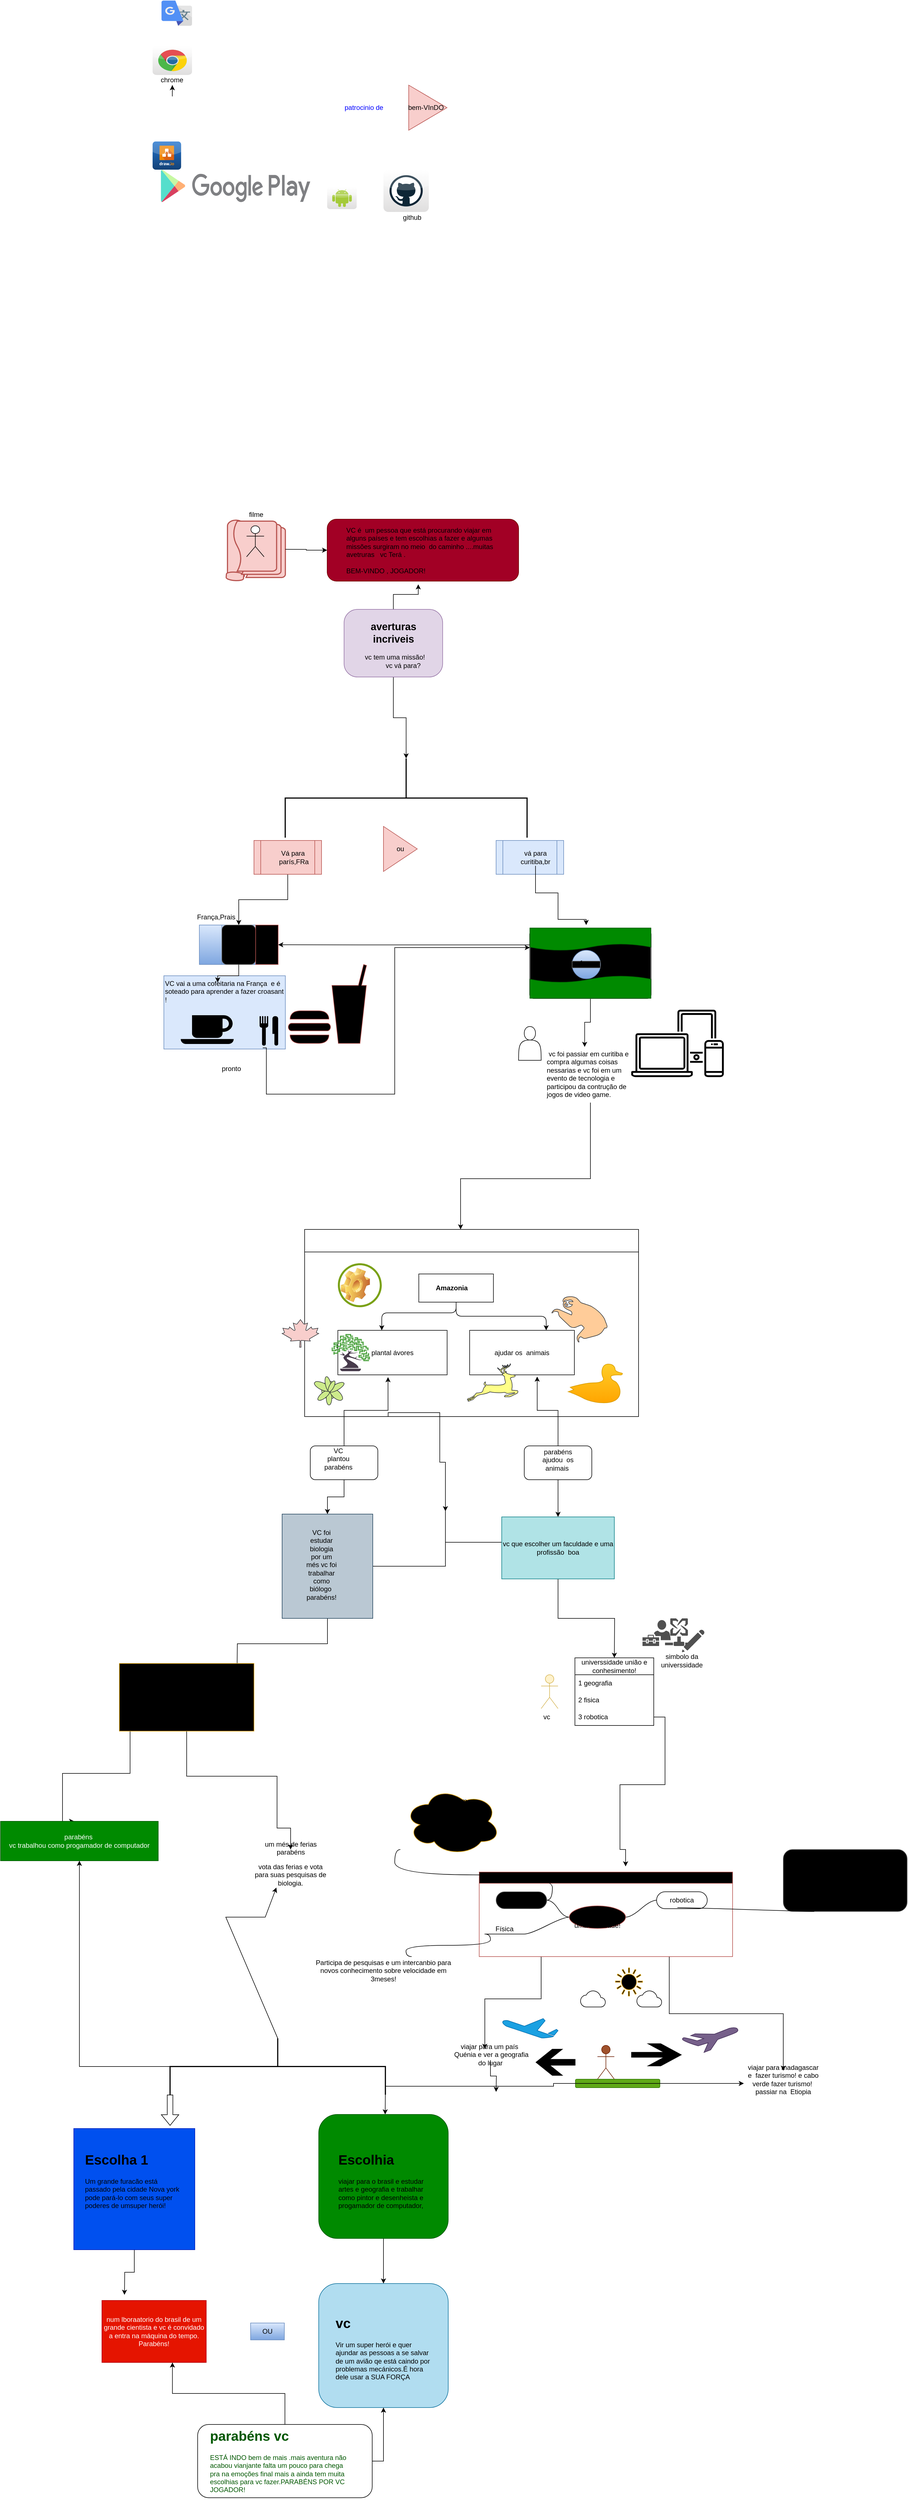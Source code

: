 <mxfile version="28.2.8">
  <diagram name="Página-1" id="3WI0cumb1VK-3T5k5ap_">
    <mxGraphModel dx="1745" dy="1631" grid="1" gridSize="10" guides="1" tooltips="1" connect="1" arrows="1" fold="1" page="1" pageScale="1" pageWidth="827" pageHeight="1169" background="light-dark(#FFFFFF,#C1C1C1)" math="0" shadow="0">
      <root>
        <mxCell id="0" />
        <mxCell id="1" parent="0" />
        <mxCell id="ULBT44qZjB_O0RkBNwlT-10" value="" style="rounded=1;whiteSpace=wrap;html=1;" vertex="1" parent="1">
          <mxGeometry x="-240" y="2390" width="250" height="70" as="geometry" />
        </mxCell>
        <mxCell id="mOwzfhWF00GAwiMT5K6X-5" value="" style="triangle;whiteSpace=wrap;html=1;fillColor=#f8cecc;strokeColor=#b85450;" parent="1" vertex="1">
          <mxGeometry x="410" y="625" width="60" height="80" as="geometry" />
        </mxCell>
        <mxCell id="aqRS8GEtOJOpNkTDANwW-10" style="edgeStyle=orthogonalEdgeStyle;rounded=0;orthogonalLoop=1;jettySize=auto;html=1;" parent="1" source="7G4JXvDecR5G6pI_BcZQ-9" target="jJXYQ208lDUIZBGeOCUP-17" edge="1">
          <mxGeometry relative="1" as="geometry" />
        </mxCell>
        <mxCell id="7G4JXvDecR5G6pI_BcZQ-9" value="" style="shape=process;whiteSpace=wrap;html=1;backgroundOutline=1;fillColor=#f8cecc;strokeColor=#b85450;" parent="1" vertex="1">
          <mxGeometry x="180" y="650" width="120" height="60" as="geometry" />
        </mxCell>
        <mxCell id="7G4JXvDecR5G6pI_BcZQ-10" value="" style="shape=process;whiteSpace=wrap;html=1;backgroundOutline=1;fillColor=#dae8fc;strokeColor=#6c8ebf;" parent="1" vertex="1">
          <mxGeometry x="610" y="650" width="120" height="60" as="geometry" />
        </mxCell>
        <mxCell id="7G4JXvDecR5G6pI_BcZQ-11" value="" style="strokeWidth=2;html=1;shape=mxgraph.flowchart.annotation_2;align=left;labelPosition=right;pointerEvents=1;rotation=90;" parent="1" vertex="1">
          <mxGeometry x="380" y="360" width="140.5" height="429.5" as="geometry" />
        </mxCell>
        <mxCell id="aqRS8GEtOJOpNkTDANwW-16" style="edgeStyle=orthogonalEdgeStyle;rounded=0;orthogonalLoop=1;jettySize=auto;html=1;" parent="1" source="mOwzfhWF00GAwiMT5K6X-3" edge="1">
          <mxGeometry relative="1" as="geometry">
            <mxPoint x="770" y="800" as="targetPoint" />
            <Array as="points">
              <mxPoint x="680" y="743" />
              <mxPoint x="720" y="743" />
              <mxPoint x="720" y="790" />
              <mxPoint x="770" y="790" />
            </Array>
          </mxGeometry>
        </mxCell>
        <mxCell id="mOwzfhWF00GAwiMT5K6X-3" value="vá para curitiba,br" style="text;html=1;align=center;verticalAlign=middle;whiteSpace=wrap;rounded=0;" parent="1" vertex="1">
          <mxGeometry x="650" y="665" width="60" height="30" as="geometry" />
        </mxCell>
        <mxCell id="mOwzfhWF00GAwiMT5K6X-4" value="ou" style="text;html=1;align=center;verticalAlign=middle;whiteSpace=wrap;rounded=0;" parent="1" vertex="1">
          <mxGeometry x="410" y="650" width="60" height="30" as="geometry" />
        </mxCell>
        <mxCell id="mOwzfhWF00GAwiMT5K6X-19" value="Vá para&amp;nbsp; parís,FRa" style="text;html=1;align=center;verticalAlign=middle;whiteSpace=wrap;rounded=0;" parent="1" vertex="1">
          <mxGeometry x="221" y="665" width="60" height="30" as="geometry" />
        </mxCell>
        <mxCell id="D92IfSwZZHhSxUAplu1H-2" value="França" style="text;html=1;align=center;verticalAlign=middle;whiteSpace=wrap;rounded=0;" parent="1" vertex="1">
          <mxGeometry x="150.0" y="830" width="60" height="30" as="geometry" />
        </mxCell>
        <mxCell id="_uPkiOccVEEA_xpRctQ4-26" value="VC vai a uma cofeitaria na França&amp;nbsp; e é soteado para aprender a fazer croasant !" style="text;html=1;whiteSpace=wrap;overflow=hidden;rounded=0;fillColor=#dae8fc;strokeColor=#6c8ebf;" parent="1" vertex="1">
          <mxGeometry x="20" y="890" width="215.77" height="130" as="geometry" />
        </mxCell>
        <mxCell id="KpLziENEFw-F1CWbmfCE-8" style="edgeStyle=orthogonalEdgeStyle;rounded=0;orthogonalLoop=1;jettySize=auto;html=1;exitX=0.5;exitY=1;exitDx=0;exitDy=0;entryX=0.467;entryY=0;entryDx=0;entryDy=0;entryPerimeter=0;" parent="1" source="_uPkiOccVEEA_xpRctQ4-28" target="KpLziENEFw-F1CWbmfCE-1" edge="1">
          <mxGeometry relative="1" as="geometry">
            <mxPoint x="440" y="1390" as="targetPoint" />
            <Array as="points">
              <mxPoint x="678" y="1250" />
              <mxPoint x="440" y="1250" />
            </Array>
          </mxGeometry>
        </mxCell>
        <mxCell id="_uPkiOccVEEA_xpRctQ4-28" value="&amp;nbsp;vc foi passiar em curitiba e compra algumas coisas nessarias e vc foi em um evento de tecnologia e participou da contrução de jogos de video game." style="text;html=1;whiteSpace=wrap;overflow=hidden;rounded=0;fontColor=light-dark(#000000,#1A1A1A);" parent="1" vertex="1">
          <mxGeometry x="697.5" y="1015" width="160" height="100" as="geometry" />
        </mxCell>
        <mxCell id="aqRS8GEtOJOpNkTDANwW-7" style="edgeStyle=orthogonalEdgeStyle;rounded=0;orthogonalLoop=1;jettySize=auto;html=1;" parent="1" source="aqRS8GEtOJOpNkTDANwW-1" target="7G4JXvDecR5G6pI_BcZQ-11" edge="1">
          <mxGeometry relative="1" as="geometry" />
        </mxCell>
        <mxCell id="95n5--i9zidPZYP5qK7F-8" style="edgeStyle=orthogonalEdgeStyle;rounded=0;orthogonalLoop=1;jettySize=auto;html=1;entryX=0.444;entryY=1.083;entryDx=0;entryDy=0;entryPerimeter=0;" parent="1" source="aqRS8GEtOJOpNkTDANwW-1" target="95n5--i9zidPZYP5qK7F-6" edge="1">
          <mxGeometry relative="1" as="geometry">
            <mxPoint x="563" y="200" as="targetPoint" />
          </mxGeometry>
        </mxCell>
        <mxCell id="aqRS8GEtOJOpNkTDANwW-1" value="&lt;h3 style=&quot;margin-top: 0px;&quot;&gt;&lt;p style=&quot;text-align: center;&quot;&gt;&lt;font style=&quot;font-size: 18px;&quot;&gt;&lt;span style=&quot;background-color: transparent;&quot;&gt;&amp;nbsp; &amp;nbsp; &amp;nbsp;averturas&lt;br&gt;&lt;/span&gt;&lt;span style=&quot;background-color: transparent;&quot;&gt;&amp;nbsp; &amp;nbsp; &amp;nbsp;incriveis&lt;/span&gt;&lt;/font&gt;&lt;/p&gt;&lt;/h3&gt;&lt;p style=&quot;text-align: justify; margin-top: 0px;&quot;&gt;&amp;nbsp; &amp;nbsp; &amp;nbsp; &amp;nbsp; &amp;nbsp;vc tem uma missão!&lt;/p&gt;&lt;h1 style=&quot;text-align: justify; margin-top: 0px;&quot;&gt;&lt;br&gt;&lt;/h1&gt;" style="text;html=1;whiteSpace=wrap;overflow=hidden;rounded=1;fillColor=#e1d5e7;strokeColor=#9673a6;arcSize=20;spacingRight=5;spacingLeft=5;container=1;" parent="1" vertex="1">
          <mxGeometry x="340" y="240" width="175.12" height="120" as="geometry" />
        </mxCell>
        <mxCell id="aqRS8GEtOJOpNkTDANwW-9" value="" style="group;fillColor=#dae8fc;strokeColor=#6c8ebf;gradientColor=#7ea6e0;" parent="1" vertex="1" connectable="0">
          <mxGeometry x="83.0" y="800" width="140" height="70" as="geometry" />
        </mxCell>
        <mxCell id="jJXYQ208lDUIZBGeOCUP-13" value="" style="shape=process;whiteSpace=wrap;html=1;backgroundOutline=1;size=0.286;fillColor=#dae8fc;strokeColor=light-dark(#6C8EBF,#000099);gradientColor=#7ea6e0;" parent="aqRS8GEtOJOpNkTDANwW-9" vertex="1">
          <mxGeometry width="140" height="70" as="geometry" />
        </mxCell>
        <mxCell id="jJXYQ208lDUIZBGeOCUP-17" value="" style="rounded=1;whiteSpace=wrap;html=1;fillColor=light-dark(#F5F5F5,#FEFEFE);gradientColor=light-dark(#B3B3B3,#E6E6E6);strokeColor=#666666;" parent="aqRS8GEtOJOpNkTDANwW-9" vertex="1">
          <mxGeometry x="40" width="60" height="70" as="geometry" />
        </mxCell>
        <mxCell id="D92IfSwZZHhSxUAplu1H-1" value="" style="rounded=0;whiteSpace=wrap;html=1;fillColor=light-dark(#F8CECC,#FF0000);strokeColor=light-dark(#B85450,#660000);gradientColor=#ea6b66;" parent="aqRS8GEtOJOpNkTDANwW-9" vertex="1">
          <mxGeometry x="100" width="40" height="70" as="geometry" />
        </mxCell>
        <mxCell id="aqRS8GEtOJOpNkTDANwW-17" style="edgeStyle=orthogonalEdgeStyle;rounded=0;orthogonalLoop=1;jettySize=auto;html=1;entryX=0.436;entryY=0.012;entryDx=0;entryDy=0;entryPerimeter=0;" parent="1" source="_uPkiOccVEEA_xpRctQ4-13" target="_uPkiOccVEEA_xpRctQ4-28" edge="1">
          <mxGeometry relative="1" as="geometry" />
        </mxCell>
        <mxCell id="r7tazw0BGjEx804p_Tos-2" value="" style="group" parent="1" vertex="1" connectable="0">
          <mxGeometry x="670" y="805.26" width="215" height="124.74" as="geometry" />
        </mxCell>
        <mxCell id="mOwzfhWF00GAwiMT5K6X-16" value="" style="rounded=1;whiteSpace=wrap;html=1;absoluteArcSize=1;arcSize=14;strokeWidth=2;fillColor=light-dark(#F5F5F5,#FBFBFB);gradientColor=light-dark(#B3B3B3,#EEEEEE);strokeColor=light-dark(#666666,#F9F9F9);" parent="r7tazw0BGjEx804p_Tos-2" vertex="1">
          <mxGeometry y="4.74" width="215" height="120" as="geometry" />
        </mxCell>
        <mxCell id="_uPkiOccVEEA_xpRctQ4-10" value="" style="shape=document;whiteSpace=wrap;html=1;boundedLbl=1;fillColor=#008a00;fontColor=#ffffff;strokeColor=#005700;" parent="r7tazw0BGjEx804p_Tos-2" vertex="1">
          <mxGeometry width="215" height="40" as="geometry" />
        </mxCell>
        <mxCell id="_uPkiOccVEEA_xpRctQ4-1" value="" style="ellipse;whiteSpace=wrap;html=1;aspect=fixed;fillColor=#dae8fc;strokeColor=#6c8ebf;gradientColor=#7ea6e0;" parent="r7tazw0BGjEx804p_Tos-2" vertex="1">
          <mxGeometry x="75" y="39.49" width="50.51" height="50.51" as="geometry" />
        </mxCell>
        <mxCell id="_uPkiOccVEEA_xpRctQ4-2" value="" style="rounded=0;whiteSpace=wrap;html=1;rotation=0;fillColor=light-dark(#F5F5F5,#EEEEEE);gradientColor=#b3b3b3;strokeColor=#666666;" parent="r7tazw0BGjEx804p_Tos-2" vertex="1">
          <mxGeometry x="75" y="58.83" width="50" height="11.83" as="geometry" />
        </mxCell>
        <mxCell id="_uPkiOccVEEA_xpRctQ4-13" value="" style="shape=document;whiteSpace=wrap;html=1;boundedLbl=1;fillColor=#008a00;fontColor=#ffffff;strokeColor=#005700;rotation=-180;" parent="r7tazw0BGjEx804p_Tos-2" vertex="1">
          <mxGeometry y="84.74" width="215" height="40" as="geometry" />
        </mxCell>
        <mxCell id="8GxUNQn4zOJa0zgD4ehd-32" value="párana" style="text;html=1;align=center;verticalAlign=middle;whiteSpace=wrap;rounded=0;fontFamily=Helvetica;fontSize=12;fontStyle=1;resizable=0;horizontal=1;fillColor=none;strokeColor=none;fontColor=light-dark(#000000,#2D2D2D);" parent="r7tazw0BGjEx804p_Tos-2" vertex="1">
          <mxGeometry x="70.25" y="47.37" width="60" height="30" as="geometry" />
        </mxCell>
        <mxCell id="ArSorwwp8VmiKisGjD68-1" value="vc vá para?" style="text;html=1;align=center;verticalAlign=middle;whiteSpace=wrap;rounded=0;" parent="1" vertex="1">
          <mxGeometry x="410" y="330" width="70" height="20" as="geometry" />
        </mxCell>
        <mxCell id="AClHymeDOud9o1gzZyEB-15" style="edgeStyle=orthogonalEdgeStyle;rounded=0;orthogonalLoop=1;jettySize=auto;html=1;exitX=0.25;exitY=1;exitDx=0;exitDy=0;" parent="1" source="KpLziENEFw-F1CWbmfCE-1" edge="1">
          <mxGeometry relative="1" as="geometry">
            <mxPoint x="520" y="1840" as="targetPoint" />
            <Array as="points">
              <mxPoint x="510" y="1665" />
              <mxPoint x="510" y="1753" />
              <mxPoint x="520" y="1753" />
              <mxPoint x="520" y="1840" />
            </Array>
          </mxGeometry>
        </mxCell>
        <mxCell id="KpLziENEFw-F1CWbmfCE-1" value="" style="swimlane;startSize=40;horizontal=1;childLayout=treeLayout;horizontalTree=0;sortEdges=1;resizable=0;containerType=tree;fontSize=12;flipV=0;" parent="1" vertex="1">
          <mxGeometry x="270" y="1340" width="593" height="332" as="geometry" />
        </mxCell>
        <mxCell id="KpLziENEFw-F1CWbmfCE-2" value="" style="whiteSpace=wrap;html=1;" parent="KpLziENEFw-F1CWbmfCE-1" vertex="1">
          <mxGeometry x="202.75" y="79" width="132.5" height="50" as="geometry" />
        </mxCell>
        <mxCell id="KpLziENEFw-F1CWbmfCE-3" value="plantal ávores" style="whiteSpace=wrap;html=1;" parent="KpLziENEFw-F1CWbmfCE-1" vertex="1">
          <mxGeometry x="59" y="179" width="194.04" height="79" as="geometry" />
        </mxCell>
        <mxCell id="KpLziENEFw-F1CWbmfCE-4" value="" style="edgeStyle=elbowEdgeStyle;elbow=vertical;html=1;rounded=1;curved=0;sourcePerimeterSpacing=0;targetPerimeterSpacing=0;startSize=6;endSize=6;" parent="KpLziENEFw-F1CWbmfCE-1" source="KpLziENEFw-F1CWbmfCE-2" target="KpLziENEFw-F1CWbmfCE-3" edge="1">
          <mxGeometry relative="1" as="geometry">
            <Array as="points">
              <mxPoint x="136.98" y="148" />
            </Array>
          </mxGeometry>
        </mxCell>
        <mxCell id="KpLziENEFw-F1CWbmfCE-5" value="ajudar os&amp;nbsp; animais" style="whiteSpace=wrap;html=1;" parent="KpLziENEFw-F1CWbmfCE-1" vertex="1">
          <mxGeometry x="293.04" y="179" width="185.96" height="79" as="geometry" />
        </mxCell>
        <mxCell id="KpLziENEFw-F1CWbmfCE-6" value="" style="edgeStyle=elbowEdgeStyle;elbow=vertical;html=1;rounded=1;curved=0;sourcePerimeterSpacing=0;targetPerimeterSpacing=0;startSize=6;endSize=6;" parent="KpLziENEFw-F1CWbmfCE-1" source="KpLziENEFw-F1CWbmfCE-2" target="KpLziENEFw-F1CWbmfCE-5" edge="1">
          <mxGeometry relative="1" as="geometry">
            <Array as="points">
              <mxPoint x="429" y="154" />
            </Array>
          </mxGeometry>
        </mxCell>
        <mxCell id="8GxUNQn4zOJa0zgD4ehd-1" value="Amazonia&amp;nbsp;" style="text;html=1;align=center;verticalAlign=middle;whiteSpace=wrap;rounded=0;fontFamily=Helvetica;fontSize=12;fontColor=default;fontStyle=1;resizable=0;horizontal=1;" parent="KpLziENEFw-F1CWbmfCE-1" vertex="1">
          <mxGeometry x="232.87" y="89" width="60" height="30" as="geometry" />
        </mxCell>
        <mxCell id="8GxUNQn4zOJa0zgD4ehd-36" value="" style="shape=image;html=1;verticalLabelPosition=bottom;verticalAlign=top;imageAspect=1;aspect=fixed;image=img/clipart/Gear_128x128.png;strokeColor=default;align=center;fontFamily=Helvetica;fontSize=12;fontColor=default;fontStyle=1;resizable=0;horizontal=1;fillColor=default;" parent="KpLziENEFw-F1CWbmfCE-1" vertex="1">
          <mxGeometry x="64" y="68" width="52" height="61" as="geometry" />
        </mxCell>
        <mxCell id="AClHymeDOud9o1gzZyEB-10" value="" style="shape=mxgraph.signs.animals.sloth;html=1;pointerEvents=1;fillColor=#ffcc99;strokeColor=#36393d;verticalLabelPosition=bottom;verticalAlign=top;align=center;sketch=0;" parent="KpLziENEFw-F1CWbmfCE-1" vertex="1">
          <mxGeometry x="439" y="119" width="99" height="81" as="geometry" />
        </mxCell>
        <mxCell id="AClHymeDOud9o1gzZyEB-11" value="" style="shape=mxgraph.signs.animals.deer_2;html=1;pointerEvents=1;fillColor=#ffff88;strokeColor=#36393d;verticalLabelPosition=bottom;verticalAlign=top;align=center;sketch=0;" parent="KpLziENEFw-F1CWbmfCE-1" vertex="1">
          <mxGeometry x="289" y="238" width="90" height="67" as="geometry" />
        </mxCell>
        <mxCell id="AClHymeDOud9o1gzZyEB-12" value="" style="image;aspect=fixed;html=1;points=[];align=center;fontSize=12;image=img/lib/azure2/ai_machine_learning/Bonsai.svg;" parent="KpLziENEFw-F1CWbmfCE-1" vertex="1">
          <mxGeometry x="48" y="185.5" width="68" height="66" as="geometry" />
        </mxCell>
        <mxCell id="AClHymeDOud9o1gzZyEB-13" value="" style="sketch=0;outlineConnect=0;fontColor=#232F3E;gradientColor=none;fillColor=#7AA116;strokeColor=none;dashed=0;verticalLabelPosition=bottom;verticalAlign=top;align=center;html=1;fontSize=12;fontStyle=0;aspect=fixed;pointerEvents=1;shape=mxgraph.aws4.object;" parent="KpLziENEFw-F1CWbmfCE-1" vertex="1">
          <mxGeometry x="59" y="60" width="78" height="78" as="geometry" />
        </mxCell>
        <mxCell id="I5XvUWn4JPm9-9BwZVB6-205" value="" style="shape=mxgraph.signs.animals.duck;html=1;pointerEvents=1;fillColor=#ffcd28;strokeColor=#d79b00;verticalLabelPosition=bottom;verticalAlign=top;align=center;sketch=0;gradientColor=#ffa500;" parent="KpLziENEFw-F1CWbmfCE-1" vertex="1">
          <mxGeometry x="468" y="238" width="105" height="73" as="geometry" />
        </mxCell>
        <mxCell id="I5XvUWn4JPm9-9BwZVB6-207" value="" style="verticalLabelPosition=bottom;html=1;verticalAlign=top;align=center;shape=mxgraph.floorplan.plant;fillColor=light-dark(#CDEB8B,#3C6C00);strokeColor=#36393d;" parent="KpLziENEFw-F1CWbmfCE-1" vertex="1">
          <mxGeometry x="20" y="258" width="44" height="53.5" as="geometry" />
        </mxCell>
        <mxCell id="KpLziENEFw-F1CWbmfCE-9" style="edgeStyle=orthogonalEdgeStyle;rounded=0;orthogonalLoop=1;jettySize=auto;html=1;exitX=0;exitY=0.75;exitDx=0;exitDy=0;" parent="1" source="_uPkiOccVEEA_xpRctQ4-10" target="D92IfSwZZHhSxUAplu1H-1" edge="1">
          <mxGeometry relative="1" as="geometry" />
        </mxCell>
        <mxCell id="KpLziENEFw-F1CWbmfCE-10" value="" style="shape=actor;whiteSpace=wrap;html=1;" parent="1" vertex="1">
          <mxGeometry x="650" y="980" width="40" height="60" as="geometry" />
        </mxCell>
        <mxCell id="aqRS8GEtOJOpNkTDANwW-13" style="edgeStyle=orthogonalEdgeStyle;rounded=0;orthogonalLoop=1;jettySize=auto;html=1;exitX=0.5;exitY=1;exitDx=0;exitDy=0;entryX=0.443;entryY=0.091;entryDx=0;entryDy=0;entryPerimeter=0;" parent="1" source="jJXYQ208lDUIZBGeOCUP-17" target="_uPkiOccVEEA_xpRctQ4-26" edge="1">
          <mxGeometry relative="1" as="geometry">
            <mxPoint x="120" y="930" as="targetPoint" />
          </mxGeometry>
        </mxCell>
        <mxCell id="8GxUNQn4zOJa0zgD4ehd-34" style="edgeStyle=orthogonalEdgeStyle;rounded=0;orthogonalLoop=1;jettySize=auto;html=1;exitX=0.5;exitY=1;exitDx=0;exitDy=0;entryX=0.5;entryY=1;entryDx=0;entryDy=0;fontFamily=Helvetica;fontSize=12;fontColor=light-dark(#000000,#1A1A1A);fontStyle=1;resizable=0;horizontal=1;" parent="1" source="_uPkiOccVEEA_xpRctQ4-28" target="_uPkiOccVEEA_xpRctQ4-28" edge="1">
          <mxGeometry relative="1" as="geometry" />
        </mxCell>
        <mxCell id="95n5--i9zidPZYP5qK7F-5" style="edgeStyle=orthogonalEdgeStyle;rounded=0;orthogonalLoop=1;jettySize=auto;html=1;exitX=0.814;exitY=0.984;exitDx=0;exitDy=0;entryX=0;entryY=0.25;entryDx=0;entryDy=0;exitPerimeter=0;" parent="1" source="_uPkiOccVEEA_xpRctQ4-26" target="mOwzfhWF00GAwiMT5K6X-16" edge="1">
          <mxGeometry relative="1" as="geometry">
            <mxPoint x="470" y="664" as="targetPoint" />
            <Array as="points">
              <mxPoint x="202" y="1100" />
              <mxPoint x="430" y="1100" />
              <mxPoint x="430" y="840" />
            </Array>
            <mxPoint x="213.57" y="1100" as="sourcePoint" />
          </mxGeometry>
        </mxCell>
        <mxCell id="95n5--i9zidPZYP5qK7F-11" value="" style="group" parent="1" vertex="1" connectable="0">
          <mxGeometry x="130.329" y="56.74" width="105.446" height="133.262" as="geometry" />
        </mxCell>
        <mxCell id="7G4JXvDecR5G6pI_BcZQ-14" value="" style="strokeWidth=2;html=1;shape=mxgraph.flowchart.stored_data;whiteSpace=wrap;rotation=90;fillColor=#f8cecc;strokeColor=#b85450;" parent="95n5--i9zidPZYP5qK7F-11" vertex="1">
          <mxGeometry x="-32.369" y="60" width="100" height="30" as="geometry" />
        </mxCell>
        <mxCell id="7G4JXvDecR5G6pI_BcZQ-24" value="" style="strokeWidth=2;html=1;shape=mxgraph.flowchart.terminator;whiteSpace=wrap;rotation=94;fillColor=#f8cecc;strokeColor=#b85450;" parent="95n5--i9zidPZYP5qK7F-11" vertex="1">
          <mxGeometry x="8.401" y="109.29" width="15" height="30.83" as="geometry" />
        </mxCell>
        <mxCell id="7G4JXvDecR5G6pI_BcZQ-15" value="" style="strokeWidth=2;html=1;shape=mxgraph.flowchart.multi-document;whiteSpace=wrap;rotation=90;fillColor=#f8cecc;strokeColor=#b85450;container=1;" parent="95n5--i9zidPZYP5qK7F-11" vertex="1">
          <mxGeometry x="8.631" y="30" width="100" height="93.63" as="geometry" />
        </mxCell>
        <mxCell id="7G4JXvDecR5G6pI_BcZQ-26" value="Actor" style="shape=umlActor;verticalLabelPosition=bottom;verticalAlign=top;outlineConnect=0;fontColor=none;noLabel=1;" parent="7G4JXvDecR5G6pI_BcZQ-15" vertex="1">
          <mxGeometry x="27.93" y="5" width="31.07" height="55" as="geometry" />
        </mxCell>
        <mxCell id="mOwzfhWF00GAwiMT5K6X-10" value="filme" style="text;html=1;align=center;verticalAlign=middle;whiteSpace=wrap;rounded=0;" parent="95n5--i9zidPZYP5qK7F-11" vertex="1">
          <mxGeometry x="23.631" width="60" height="30" as="geometry" />
        </mxCell>
        <mxCell id="5Ag05urr1MuodEXUlDos-3" value="" style="dashed=0;outlineConnect=0;html=1;align=center;labelPosition=center;verticalLabelPosition=bottom;verticalAlign=top;shape=mxgraph.webicons.google_play_light;fillColor=#66E8F3;gradientColor=#1C7CBA" parent="1" vertex="1">
          <mxGeometry x="14.75" y="-540" width="265.25" height="57.6" as="geometry" />
        </mxCell>
        <mxCell id="5Ag05urr1MuodEXUlDos-4" value="" style="dashed=0;outlineConnect=0;html=1;align=center;labelPosition=center;verticalLabelPosition=bottom;verticalAlign=top;shape=mxgraph.webicons.github;gradientColor=#DFDEDE" parent="1" vertex="1">
          <mxGeometry x="410" y="-540" width="80.5" height="75" as="geometry" />
        </mxCell>
        <mxCell id="5Ag05urr1MuodEXUlDos-6" value="patrocinio de&amp;nbsp;" style="text;html=1;whiteSpace=wrap;strokeColor=none;fillColor=none;align=center;verticalAlign=middle;rounded=0;fontColor=#0000FF;" parent="1" vertex="1">
          <mxGeometry x="132.4" y="-755" width="490" height="210" as="geometry" />
        </mxCell>
        <mxCell id="5Ag05urr1MuodEXUlDos-7" value="github" style="text;html=1;whiteSpace=wrap;strokeColor=none;fillColor=none;align=center;verticalAlign=middle;rounded=0;" parent="1" vertex="1">
          <mxGeometry x="430.5" y="-470" width="60" height="30" as="geometry" />
        </mxCell>
        <mxCell id="5Ag05urr1MuodEXUlDos-8" value="" style="dashed=0;outlineConnect=0;html=1;align=center;labelPosition=center;verticalLabelPosition=bottom;verticalAlign=top;shape=mxgraph.webicons.android;gradientColor=#DFDEDE" parent="1" vertex="1">
          <mxGeometry x="310" y="-510" width="52.4" height="40" as="geometry" />
        </mxCell>
        <mxCell id="AClHymeDOud9o1gzZyEB-1" value="" style="dashed=0;outlineConnect=0;html=1;align=center;labelPosition=center;verticalLabelPosition=bottom;verticalAlign=top;shape=mxgraph.webicons.drawio2;fillColor=#2174CE;gradientColor=#134277" parent="1" vertex="1">
          <mxGeometry y="-590" width="50.63" height="50" as="geometry" />
        </mxCell>
        <mxCell id="AClHymeDOud9o1gzZyEB-16" value="" style="edgeStyle=orthogonalEdgeStyle;sourcePerimeterSpacing=0;targetPerimeterSpacing=0;startArrow=none;endArrow=none;rounded=0;targetPortConstraint=eastwest;sourcePortConstraint=northsouth;curved=0;rounded=0;" parent="1" target="AClHymeDOud9o1gzZyEB-18" edge="1">
          <mxGeometry relative="1" as="geometry">
            <mxPoint x="520" y="1800" as="sourcePoint" />
            <Array as="points">
              <mxPoint x="520" y="1810" />
              <mxPoint x="520" y="1890" />
            </Array>
          </mxGeometry>
        </mxCell>
        <mxCell id="AClHymeDOud9o1gzZyEB-17" value="" style="edgeStyle=orthogonalEdgeStyle;sourcePerimeterSpacing=0;targetPerimeterSpacing=0;startArrow=none;endArrow=none;rounded=0;targetPortConstraint=eastwest;sourcePortConstraint=northsouth;curved=0;rounded=0;" parent="1" target="AClHymeDOud9o1gzZyEB-19" edge="1">
          <mxGeometry relative="1" as="geometry">
            <mxPoint x="520" y="1810" as="sourcePoint" />
            <Array as="points">
              <mxPoint x="520" y="1810" />
              <mxPoint x="520" y="1895" />
            </Array>
          </mxGeometry>
        </mxCell>
        <mxCell id="AClHymeDOud9o1gzZyEB-32" style="edgeStyle=orthogonalEdgeStyle;rounded=0;orthogonalLoop=1;jettySize=auto;html=1;exitX=0.5;exitY=1;exitDx=0;exitDy=0;" parent="1" source="AClHymeDOud9o1gzZyEB-18" edge="1">
          <mxGeometry relative="1" as="geometry">
            <mxPoint x="150" y="2120" as="targetPoint" />
          </mxGeometry>
        </mxCell>
        <mxCell id="AClHymeDOud9o1gzZyEB-18" value="" style="whiteSpace=wrap;html=1;align=center;verticalAlign=middle;treeFolding=1;treeMoving=1;fillColor=#bac8d3;strokeColor=#23445d;" parent="1" vertex="1">
          <mxGeometry x="230" y="1845" width="161" height="185" as="geometry" />
        </mxCell>
        <mxCell id="AClHymeDOud9o1gzZyEB-33" style="edgeStyle=orthogonalEdgeStyle;rounded=0;orthogonalLoop=1;jettySize=auto;html=1;" parent="1" source="AClHymeDOud9o1gzZyEB-19" edge="1">
          <mxGeometry relative="1" as="geometry">
            <mxPoint x="820" y="2100" as="targetPoint" />
          </mxGeometry>
        </mxCell>
        <mxCell id="AClHymeDOud9o1gzZyEB-19" value="vc que escolher um faculdade e uma profissão&amp;nbsp; boa" style="whiteSpace=wrap;html=1;align=center;verticalAlign=middle;treeFolding=1;treeMoving=1;fillColor=#b0e3e6;strokeColor=#0e8088;" parent="1" vertex="1">
          <mxGeometry x="620" y="1850" width="200" height="110" as="geometry" />
        </mxCell>
        <mxCell id="AClHymeDOud9o1gzZyEB-25" style="edgeStyle=orthogonalEdgeStyle;rounded=0;orthogonalLoop=1;jettySize=auto;html=1;exitX=0.5;exitY=1;exitDx=0;exitDy=0;entryX=0.5;entryY=0;entryDx=0;entryDy=0;" parent="1" source="AClHymeDOud9o1gzZyEB-21" target="AClHymeDOud9o1gzZyEB-18" edge="1">
          <mxGeometry relative="1" as="geometry" />
        </mxCell>
        <mxCell id="AClHymeDOud9o1gzZyEB-26" style="edgeStyle=orthogonalEdgeStyle;rounded=0;orthogonalLoop=1;jettySize=auto;html=1;exitX=0.5;exitY=1;exitDx=0;exitDy=0;entryX=0.5;entryY=0;entryDx=0;entryDy=0;" parent="1" source="AClHymeDOud9o1gzZyEB-22" target="AClHymeDOud9o1gzZyEB-19" edge="1">
          <mxGeometry relative="1" as="geometry" />
        </mxCell>
        <mxCell id="AClHymeDOud9o1gzZyEB-23" style="edgeStyle=orthogonalEdgeStyle;rounded=0;orthogonalLoop=1;jettySize=auto;html=1;entryX=0.645;entryY=1.038;entryDx=0;entryDy=0;entryPerimeter=0;" parent="1" source="AClHymeDOud9o1gzZyEB-22" target="KpLziENEFw-F1CWbmfCE-5" edge="1">
          <mxGeometry relative="1" as="geometry" />
        </mxCell>
        <mxCell id="AClHymeDOud9o1gzZyEB-24" style="edgeStyle=orthogonalEdgeStyle;rounded=0;orthogonalLoop=1;jettySize=auto;html=1;exitX=0.5;exitY=0;exitDx=0;exitDy=0;entryX=0.459;entryY=1.051;entryDx=0;entryDy=0;entryPerimeter=0;" parent="1" source="AClHymeDOud9o1gzZyEB-21" target="KpLziENEFw-F1CWbmfCE-3" edge="1">
          <mxGeometry relative="1" as="geometry" />
        </mxCell>
        <mxCell id="AClHymeDOud9o1gzZyEB-30" value="" style="group" parent="1" vertex="1" connectable="0">
          <mxGeometry x="660" y="1724" width="120" height="60" as="geometry" />
        </mxCell>
        <mxCell id="AClHymeDOud9o1gzZyEB-22" value="" style="rounded=1;whiteSpace=wrap;html=1;" parent="AClHymeDOud9o1gzZyEB-30" vertex="1">
          <mxGeometry width="120" height="60" as="geometry" />
        </mxCell>
        <mxCell id="AClHymeDOud9o1gzZyEB-28" value="parabéns&lt;div&gt;ajudou&amp;nbsp; os animais&amp;nbsp;&lt;/div&gt;" style="text;html=1;whiteSpace=wrap;strokeColor=none;fillColor=none;align=center;verticalAlign=middle;rounded=0;" parent="AClHymeDOud9o1gzZyEB-30" vertex="1">
          <mxGeometry x="30" y="10" width="60" height="30" as="geometry" />
        </mxCell>
        <mxCell id="AClHymeDOud9o1gzZyEB-31" value="VC foi estudar biologia por um més vc foi trabalhar como biólogo&amp;nbsp;&lt;div&gt;parabéns!&lt;/div&gt;" style="text;html=1;whiteSpace=wrap;strokeColor=none;fillColor=none;align=center;verticalAlign=middle;rounded=0;" parent="1" vertex="1">
          <mxGeometry x="270" y="1920" width="60" height="30" as="geometry" />
        </mxCell>
        <mxCell id="AClHymeDOud9o1gzZyEB-35" value="" style="group" parent="1" vertex="1" connectable="0">
          <mxGeometry x="280" y="1724" width="120" height="60" as="geometry" />
        </mxCell>
        <mxCell id="AClHymeDOud9o1gzZyEB-21" value="" style="rounded=1;whiteSpace=wrap;html=1;" parent="AClHymeDOud9o1gzZyEB-35" vertex="1">
          <mxGeometry width="120" height="60" as="geometry" />
        </mxCell>
        <mxCell id="AClHymeDOud9o1gzZyEB-27" value="VC plantou&lt;div&gt;parabéns&lt;/div&gt;&lt;div&gt;&lt;br&gt;&lt;/div&gt;" style="text;html=1;whiteSpace=wrap;strokeColor=none;fillColor=none;align=center;verticalAlign=middle;rounded=0;container=1;" parent="AClHymeDOud9o1gzZyEB-35" vertex="1">
          <mxGeometry x="20" y="15" width="60" height="30" as="geometry" />
        </mxCell>
        <mxCell id="Qj663cm8YKPYLCzeIp8T-3" style="edgeStyle=orthogonalEdgeStyle;rounded=0;orthogonalLoop=1;jettySize=auto;html=1;exitX=0.5;exitY=1;exitDx=0;exitDy=0;entryX=0.5;entryY=0;entryDx=0;entryDy=0;" parent="1" source="AClHymeDOud9o1gzZyEB-44" target="I5XvUWn4JPm9-9BwZVB6-164" edge="1">
          <mxGeometry relative="1" as="geometry">
            <mxPoint x="221" y="2390" as="targetPoint" />
            <Array as="points">
              <mxPoint x="61" y="2310" />
              <mxPoint x="221" y="2310" />
              <mxPoint x="221" y="2402" />
            </Array>
          </mxGeometry>
        </mxCell>
        <mxCell id="I5XvUWn4JPm9-9BwZVB6-162" style="edgeStyle=orthogonalEdgeStyle;rounded=0;orthogonalLoop=1;jettySize=auto;html=1;exitX=0.25;exitY=1;exitDx=0;exitDy=0;entryX=0.467;entryY=0;entryDx=0;entryDy=0;entryPerimeter=0;" parent="1" source="AClHymeDOud9o1gzZyEB-44" target="I5XvUWn4JPm9-9BwZVB6-163" edge="1">
          <mxGeometry relative="1" as="geometry">
            <mxPoint x="-160.0" y="2380" as="targetPoint" />
            <Array as="points">
              <mxPoint x="-40" y="2230" />
              <mxPoint x="-40" y="2305" />
              <mxPoint x="-160" y="2305" />
              <mxPoint x="-160" y="2390" />
            </Array>
          </mxGeometry>
        </mxCell>
        <mxCell id="AClHymeDOud9o1gzZyEB-44" value="Vc trabalha como programador&amp;nbsp; de computador ou passa um més de ferias?" style="rounded=0;whiteSpace=wrap;html=1;fillColor=light-dark(#FFCD28,#EC8C00);strokeColor=#d79b00;gradientColor=light-dark(#FFA500,#F67F00);" parent="1" vertex="1">
          <mxGeometry x="-59" y="2110" width="239" height="120" as="geometry" />
        </mxCell>
        <mxCell id="Qj663cm8YKPYLCzeIp8T-2" value="" style="triangle;whiteSpace=wrap;html=1;fillColor=#f8cecc;strokeColor=#b85450;" parent="1" vertex="1">
          <mxGeometry x="454.8" y="-690" width="68" height="80" as="geometry" />
        </mxCell>
        <mxCell id="Qj663cm8YKPYLCzeIp8T-1" value="&lt;blockquote style=&quot;margin: 0 0 0 40px; border: none; padding: 0px;&quot;&gt;&lt;blockquote style=&quot;margin: 0 0 0 40px; border: none; padding: 0px;&quot;&gt;&lt;div style=&quot;&quot;&gt;&lt;span style=&quot;background-color: transparent;&quot;&gt;bem-VInDO&lt;/span&gt;&lt;/div&gt;&lt;/blockquote&gt;&lt;/blockquote&gt;" style="text;html=1;whiteSpace=wrap;strokeColor=none;fillColor=none;align=center;verticalAlign=middle;rounded=0;" parent="1" vertex="1">
          <mxGeometry x="226.5" y="-690" width="437" height="80" as="geometry" />
        </mxCell>
        <mxCell id="Qj663cm8YKPYLCzeIp8T-17" style="edgeStyle=orthogonalEdgeStyle;rounded=0;orthogonalLoop=1;jettySize=auto;html=1;exitX=0.25;exitY=1;exitDx=0;exitDy=0;" parent="1" source="Qj663cm8YKPYLCzeIp8T-7" edge="1" target="I5XvUWn4JPm9-9BwZVB6-168">
          <mxGeometry relative="1" as="geometry">
            <mxPoint x="590" y="2780" as="targetPoint" />
            <mxPoint x="810" y="2630" as="sourcePoint" />
            <Array as="points">
              <mxPoint x="690" y="2630" />
              <mxPoint x="690" y="2705" />
              <mxPoint x="590" y="2705" />
            </Array>
          </mxGeometry>
        </mxCell>
        <mxCell id="Qj663cm8YKPYLCzeIp8T-18" style="edgeStyle=orthogonalEdgeStyle;rounded=0;orthogonalLoop=1;jettySize=auto;html=1;exitX=0.75;exitY=1;exitDx=0;exitDy=0;entryX=0.5;entryY=0;entryDx=0;entryDy=0;" parent="1" source="Qj663cm8YKPYLCzeIp8T-7" edge="1" target="I5XvUWn4JPm9-9BwZVB6-169">
          <mxGeometry relative="1" as="geometry">
            <mxPoint x="1040" y="2830" as="targetPoint" />
          </mxGeometry>
        </mxCell>
        <mxCell id="Qj663cm8YKPYLCzeIp8T-7" value="as fuculdade" style="swimlane;startSize=20;horizontal=1;containerType=tree;fillColor=light-dark(#F8CECC,#CC0000);strokeColor=#b85450;gradientColor=light-dark(#EA6B66,#FF0000);" parent="1" vertex="1">
          <mxGeometry x="580" y="2480" width="450" height="150" as="geometry" />
        </mxCell>
        <mxCell id="Qj663cm8YKPYLCzeIp8T-8" value="" style="edgeStyle=entityRelationEdgeStyle;startArrow=none;endArrow=none;segment=10;curved=1;sourcePerimeterSpacing=0;targetPerimeterSpacing=0;rounded=0;" parent="Qj663cm8YKPYLCzeIp8T-7" source="Qj663cm8YKPYLCzeIp8T-12" target="Qj663cm8YKPYLCzeIp8T-13" edge="1">
          <mxGeometry relative="1" as="geometry" />
        </mxCell>
        <mxCell id="Qj663cm8YKPYLCzeIp8T-10" value="" style="edgeStyle=entityRelationEdgeStyle;startArrow=none;endArrow=none;segment=10;curved=1;sourcePerimeterSpacing=0;targetPerimeterSpacing=0;rounded=0;" parent="Qj663cm8YKPYLCzeIp8T-7" source="Qj663cm8YKPYLCzeIp8T-12" target="Qj663cm8YKPYLCzeIp8T-15" edge="1">
          <mxGeometry relative="1" as="geometry" />
        </mxCell>
        <mxCell id="Qj663cm8YKPYLCzeIp8T-11" value="" style="edgeStyle=entityRelationEdgeStyle;startArrow=none;endArrow=none;segment=10;curved=1;sourcePerimeterSpacing=0;targetPerimeterSpacing=0;rounded=0;" parent="Qj663cm8YKPYLCzeIp8T-7" source="Qj663cm8YKPYLCzeIp8T-12" target="Qj663cm8YKPYLCzeIp8T-16" edge="1">
          <mxGeometry relative="1" as="geometry" />
        </mxCell>
        <mxCell id="Qj663cm8YKPYLCzeIp8T-12" value="centro ideia:escolher uma faculdade!" style="ellipse;whiteSpace=wrap;html=1;align=center;treeFolding=1;treeMoving=1;newEdgeStyle={&quot;edgeStyle&quot;:&quot;entityRelationEdgeStyle&quot;,&quot;startArrow&quot;:&quot;none&quot;,&quot;endArrow&quot;:&quot;none&quot;,&quot;segment&quot;:10,&quot;curved&quot;:1,&quot;sourcePerimeterSpacing&quot;:0,&quot;targetPerimeterSpacing&quot;:0};fillColor=light-dark(#000000,#E40C3E);gradientColor=light-dark(#EA6B66,#F90303);strokeColor=light-dark(#B85450,#DA1812);fontColor=light-dark(#000000,#000000);" parent="Qj663cm8YKPYLCzeIp8T-7" vertex="1">
          <mxGeometry x="160" y="60" width="100" height="40" as="geometry" />
        </mxCell>
        <mxCell id="Qj663cm8YKPYLCzeIp8T-13" value="robotica" style="whiteSpace=wrap;html=1;rounded=1;arcSize=50;align=center;verticalAlign=middle;strokeWidth=1;autosize=1;spacing=4;treeFolding=1;treeMoving=1;newEdgeStyle={&quot;edgeStyle&quot;:&quot;entityRelationEdgeStyle&quot;,&quot;startArrow&quot;:&quot;none&quot;,&quot;endArrow&quot;:&quot;none&quot;,&quot;segment&quot;:10,&quot;curved&quot;:1,&quot;sourcePerimeterSpacing&quot;:0,&quot;targetPerimeterSpacing&quot;:0};" parent="Qj663cm8YKPYLCzeIp8T-7" vertex="1">
          <mxGeometry x="315" y="35" width="90" height="30" as="geometry" />
        </mxCell>
        <mxCell id="Qj663cm8YKPYLCzeIp8T-25" style="edgeStyle=entityRelationEdgeStyle;rounded=0;orthogonalLoop=1;jettySize=auto;html=1;startArrow=none;endArrow=none;segment=10;curved=1;sourcePerimeterSpacing=0;targetPerimeterSpacing=0;" parent="Qj663cm8YKPYLCzeIp8T-7" source="Qj663cm8YKPYLCzeIp8T-15" edge="1">
          <mxGeometry relative="1" as="geometry">
            <mxPoint x="-140" y="-40" as="targetPoint" />
          </mxGeometry>
        </mxCell>
        <mxCell id="Qj663cm8YKPYLCzeIp8T-15" value="gegrafia" style="whiteSpace=wrap;html=1;rounded=1;arcSize=50;align=center;verticalAlign=middle;strokeWidth=1;autosize=1;spacing=4;treeFolding=1;treeMoving=1;newEdgeStyle={&quot;edgeStyle&quot;:&quot;entityRelationEdgeStyle&quot;,&quot;startArrow&quot;:&quot;none&quot;,&quot;endArrow&quot;:&quot;none&quot;,&quot;segment&quot;:10,&quot;curved&quot;:1,&quot;sourcePerimeterSpacing&quot;:0,&quot;targetPerimeterSpacing&quot;:0};fillColor=light-dark(#F5F5F5,#FBFBFB);gradientColor=light-dark(#B3B3B3,#F9F9F9);strokeColor=#666666;fontColor=light-dark(#000000,#1B1B1B);" parent="Qj663cm8YKPYLCzeIp8T-7" vertex="1">
          <mxGeometry x="30" y="35" width="90" height="30" as="geometry" />
        </mxCell>
        <mxCell id="I5XvUWn4JPm9-9BwZVB6-159" style="edgeStyle=entityRelationEdgeStyle;rounded=0;orthogonalLoop=1;jettySize=auto;html=1;startArrow=none;endArrow=none;segment=10;curved=1;sourcePerimeterSpacing=0;targetPerimeterSpacing=0;exitX=0;exitY=1;exitDx=0;exitDy=0;" parent="Qj663cm8YKPYLCzeIp8T-7" source="Qj663cm8YKPYLCzeIp8T-16" edge="1">
          <mxGeometry relative="1" as="geometry">
            <mxPoint x="-120" y="150" as="targetPoint" />
          </mxGeometry>
        </mxCell>
        <mxCell id="Qj663cm8YKPYLCzeIp8T-16" value="Física" style="whiteSpace=wrap;html=1;shape=partialRectangle;top=0;left=0;bottom=1;right=0;points=[[0,1],[1,1]];fillColor=none;align=center;verticalAlign=bottom;routingCenterY=0.5;snapToPoint=1;autosize=1;treeFolding=1;treeMoving=1;newEdgeStyle={&quot;edgeStyle&quot;:&quot;entityRelationEdgeStyle&quot;,&quot;startArrow&quot;:&quot;none&quot;,&quot;endArrow&quot;:&quot;none&quot;,&quot;segment&quot;:10,&quot;curved&quot;:1,&quot;sourcePerimeterSpacing&quot;:0,&quot;targetPerimeterSpacing&quot;:0};fontColor=light-dark(#000000,#282828);" parent="Qj663cm8YKPYLCzeIp8T-7" vertex="1">
          <mxGeometry x="10" y="80" width="70" height="30" as="geometry" />
        </mxCell>
        <mxCell id="Qj663cm8YKPYLCzeIp8T-23" value="vc" style="text;html=1;whiteSpace=wrap;strokeColor=none;fillColor=none;align=center;verticalAlign=middle;rounded=0;" parent="1" vertex="1">
          <mxGeometry x="670" y="2190" width="60" height="30" as="geometry" />
        </mxCell>
        <mxCell id="Qj663cm8YKPYLCzeIp8T-24" value="" style="group" parent="1" vertex="1" connectable="0">
          <mxGeometry x="690" y="2100" width="200" height="120" as="geometry" />
        </mxCell>
        <mxCell id="AClHymeDOud9o1gzZyEB-40" value="universsidade união e conhesimento!" style="swimlane;fontStyle=0;childLayout=stackLayout;horizontal=1;startSize=30;horizontalStack=0;resizeParent=1;resizeParentMax=0;resizeLast=0;collapsible=1;marginBottom=0;whiteSpace=wrap;html=1;" parent="Qj663cm8YKPYLCzeIp8T-24" vertex="1">
          <mxGeometry x="60" width="140" height="120" as="geometry" />
        </mxCell>
        <mxCell id="AClHymeDOud9o1gzZyEB-41" value="1 geografia" style="text;strokeColor=none;fillColor=none;align=left;verticalAlign=middle;spacingLeft=4;spacingRight=4;overflow=hidden;points=[[0,0.5],[1,0.5]];portConstraint=eastwest;rotatable=0;whiteSpace=wrap;html=1;fontColor=light-dark(#000000,#1B1B1B);" parent="AClHymeDOud9o1gzZyEB-40" vertex="1">
          <mxGeometry y="30" width="140" height="30" as="geometry" />
        </mxCell>
        <mxCell id="AClHymeDOud9o1gzZyEB-43" value="2 fisica" style="text;strokeColor=none;fillColor=none;align=left;verticalAlign=middle;spacingLeft=4;spacingRight=4;overflow=hidden;points=[[0,0.5],[1,0.5]];portConstraint=eastwest;rotatable=0;whiteSpace=wrap;html=1;fontColor=light-dark(#000000,#1A1A1A);" parent="AClHymeDOud9o1gzZyEB-40" vertex="1">
          <mxGeometry y="60" width="140" height="30" as="geometry" />
        </mxCell>
        <mxCell id="Qj663cm8YKPYLCzeIp8T-5" style="edgeStyle=orthogonalEdgeStyle;rounded=0;orthogonalLoop=1;jettySize=auto;html=1;exitX=1;exitY=0.5;exitDx=0;exitDy=0;" parent="AClHymeDOud9o1gzZyEB-40" source="AClHymeDOud9o1gzZyEB-42" edge="1">
          <mxGeometry relative="1" as="geometry">
            <mxPoint x="90" y="370" as="targetPoint" />
            <Array as="points">
              <mxPoint x="160" y="105" />
              <mxPoint x="160" y="225" />
              <mxPoint x="80" y="225" />
              <mxPoint x="80" y="340" />
              <mxPoint x="90" y="340" />
            </Array>
          </mxGeometry>
        </mxCell>
        <mxCell id="AClHymeDOud9o1gzZyEB-42" value="3 robotica" style="text;strokeColor=none;fillColor=none;align=left;verticalAlign=middle;spacingLeft=4;spacingRight=4;overflow=hidden;points=[[0,0.5],[1,0.5]];portConstraint=eastwest;rotatable=0;whiteSpace=wrap;html=1;fontColor=light-dark(#000000,#1D1D1D);" parent="AClHymeDOud9o1gzZyEB-40" vertex="1">
          <mxGeometry y="90" width="140" height="30" as="geometry" />
        </mxCell>
        <mxCell id="Qj663cm8YKPYLCzeIp8T-20" value="Actor" style="shape=umlActor;verticalLabelPosition=bottom;verticalAlign=top;outlineConnect=0;noLabel=1;fillColor=#fff2cc;strokeColor=#d6b656;" parent="Qj663cm8YKPYLCzeIp8T-24" vertex="1">
          <mxGeometry y="30" width="30" height="60" as="geometry" />
        </mxCell>
        <mxCell id="Qj663cm8YKPYLCzeIp8T-26" value="" style="ellipse;shape=cloud;whiteSpace=wrap;html=1;fillColor=light-dark(#FFCD28,#FF9800);strokeColor=#d79b00;gradientColor=#ffa500;" parent="1" vertex="1">
          <mxGeometry x="447.4" y="2330" width="170" height="120" as="geometry" />
        </mxCell>
        <mxCell id="Qj663cm8YKPYLCzeIp8T-27" value="passa um ano trabalhando&amp;nbsp; como geografo no IBGE" style="text;html=1;whiteSpace=wrap;strokeColor=none;fillColor=none;align=center;verticalAlign=middle;rounded=0;fontColor=light-dark(#000000,#1D1D1D);" parent="1" vertex="1">
          <mxGeometry x="502.9" y="2378" width="59" height="24" as="geometry" />
        </mxCell>
        <mxCell id="Qj663cm8YKPYLCzeIp8T-31" value="" style="sketch=0;pointerEvents=1;shadow=0;dashed=0;html=1;strokeColor=none;labelPosition=center;verticalLabelPosition=bottom;verticalAlign=top;align=center;fillColor=#505050;shape=mxgraph.mscae.intune.exchange_connector" parent="1" vertex="1">
          <mxGeometry x="910" y="2030" width="50" height="49" as="geometry" />
        </mxCell>
        <mxCell id="Qj663cm8YKPYLCzeIp8T-32" value="" style="sketch=0;pointerEvents=1;shadow=0;dashed=0;html=1;strokeColor=none;labelPosition=center;verticalLabelPosition=bottom;verticalAlign=top;align=center;fillColor=#505050;shape=mxgraph.mscae.intune.subscription_portal" parent="1" vertex="1">
          <mxGeometry x="940" y="2050" width="40" height="40" as="geometry" />
        </mxCell>
        <mxCell id="Qj663cm8YKPYLCzeIp8T-33" value="" style="sketch=0;pointerEvents=1;shadow=0;dashed=0;html=1;strokeColor=none;labelPosition=center;verticalLabelPosition=bottom;verticalAlign=top;align=center;fillColor=#505050;shape=mxgraph.mscae.intune.user_management" parent="1" vertex="1">
          <mxGeometry x="870" y="2033" width="50" height="46" as="geometry" />
        </mxCell>
        <mxCell id="Qj663cm8YKPYLCzeIp8T-35" value="simbolo da universsidade" style="text;html=1;whiteSpace=wrap;strokeColor=none;fillColor=none;align=center;verticalAlign=middle;rounded=0;fontColor=light-dark(#000000,#010101);" parent="1" vertex="1">
          <mxGeometry x="910" y="2090" width="60" height="30" as="geometry" />
        </mxCell>
        <mxCell id="I5XvUWn4JPm9-9BwZVB6-154" value="" style="group" parent="1" vertex="1" connectable="0">
          <mxGeometry x="1120" y="2440" width="220" height="110" as="geometry" />
        </mxCell>
        <mxCell id="I5XvUWn4JPm9-9BwZVB6-147" value="" style="rounded=1;whiteSpace=wrap;html=1;fillColor=light-dark(#F5F5F5,#E9E9E9);gradientColor=light-dark(#B3B3B3,#F6F6F6);strokeColor=#666666;" parent="I5XvUWn4JPm9-9BwZVB6-154" vertex="1">
          <mxGeometry width="220" height="110" as="geometry" />
        </mxCell>
        <mxCell id="I5XvUWn4JPm9-9BwZVB6-150" value="passa um&amp;nbsp; ano&amp;nbsp; de&amp;nbsp; trabalhando no computador&amp;nbsp; e&amp;nbsp; passipa, de uma feira de robotica e uma primio e um certificado de parcipação!" style="text;html=1;whiteSpace=wrap;align=center;verticalAlign=middle;rounded=0;fontColor=light-dark(#000000,#1D1D1D);" parent="I5XvUWn4JPm9-9BwZVB6-154" vertex="1">
          <mxGeometry x="20" y="17.5" width="180" height="75" as="geometry" />
        </mxCell>
        <mxCell id="Qj663cm8YKPYLCzeIp8T-36" style="edgeStyle=entityRelationEdgeStyle;rounded=0;orthogonalLoop=1;jettySize=auto;html=1;startArrow=none;endArrow=none;segment=10;curved=1;sourcePerimeterSpacing=1;targetPerimeterSpacing=0;exitX=0.411;exitY=0.933;exitDx=0;exitDy=0;fontColor=light-dark(#000000,#222222);strokeColor=light-dark(#000000,#1B1B1B);exitPerimeter=0;entryX=0.25;entryY=1;entryDx=0;entryDy=0;" parent="1" source="Qj663cm8YKPYLCzeIp8T-13" target="I5XvUWn4JPm9-9BwZVB6-147" edge="1">
          <mxGeometry relative="1" as="geometry">
            <mxPoint x="1140" y="2590" as="targetPoint" />
            <mxPoint x="930" y="2552.5" as="sourcePoint" />
          </mxGeometry>
        </mxCell>
        <mxCell id="I5XvUWn4JPm9-9BwZVB6-156" value="pronto" style="text;html=1;whiteSpace=wrap;strokeColor=none;fillColor=none;align=center;verticalAlign=middle;rounded=0;fontColor=light-dark(#000000,#1B1B1B);" parent="1" vertex="1">
          <mxGeometry x="50" y="1030" width="180" height="50" as="geometry" />
        </mxCell>
        <mxCell id="I5XvUWn4JPm9-9BwZVB6-160" value="Participa de pesquisas e um intercanbio para novos conhecimento sobre velocidade em 3meses!" style="text;html=1;whiteSpace=wrap;strokeColor=none;fillColor=none;align=center;verticalAlign=middle;rounded=0;fontColor=light-dark(#000000,#2F2F2F);" parent="1" vertex="1">
          <mxGeometry x="280" y="2630" width="260" height="50" as="geometry" />
        </mxCell>
        <mxCell id="I5XvUWn4JPm9-9BwZVB6-163" value="parabéns&amp;nbsp;&lt;div&gt;vc trabalhou como progamador de computador&lt;/div&gt;" style="text;html=1;whiteSpace=wrap;strokeColor=#005700;fillColor=#008a00;align=center;verticalAlign=middle;rounded=0;fontColor=#ffffff;" parent="1" vertex="1">
          <mxGeometry x="-270" y="2390" width="280" height="70" as="geometry" />
        </mxCell>
        <mxCell id="ULBT44qZjB_O0RkBNwlT-9" style="edgeStyle=orthogonalEdgeStyle;rounded=0;orthogonalLoop=1;jettySize=auto;html=1;" edge="1" parent="1" source="I5XvUWn4JPm9-9BwZVB6-168">
          <mxGeometry relative="1" as="geometry">
            <mxPoint x="610" y="2870" as="targetPoint" />
          </mxGeometry>
        </mxCell>
        <mxCell id="I5XvUWn4JPm9-9BwZVB6-168" value="viajar para um país&amp;nbsp; &amp;nbsp;Quénia e ver a geografia do lugar" style="text;html=1;whiteSpace=wrap;strokeColor=none;fillColor=none;align=center;verticalAlign=middle;rounded=0;fontColor=light-dark(#000000,#131313);" parent="1" vertex="1">
          <mxGeometry x="530" y="2793.75" width="140" height="20" as="geometry" />
        </mxCell>
        <mxCell id="I5XvUWn4JPm9-9BwZVB6-169" value="viajar para madagascar e&amp;nbsp; fazer turismo! e cabo verde fazer turismo!&amp;nbsp; passiar na&amp;nbsp; Etiopia" style="text;html=1;whiteSpace=wrap;strokeColor=none;fillColor=none;align=center;verticalAlign=middle;rounded=0;fontColor=light-dark(#000000,#1A1A1A);" parent="1" vertex="1">
          <mxGeometry x="1050" y="2832.5" width="140" height="30" as="geometry" />
        </mxCell>
        <mxCell id="I5XvUWn4JPm9-9BwZVB6-172" value="Actor" style="shape=umlActor;verticalLabelPosition=bottom;verticalAlign=top;html=1;outlineConnect=0;fontColor=#ffffff;noLabel=1;fillColor=light-dark(#A0522D,#F8CECC);strokeColor=light-dark(#6D1F00,#3333FF);" parent="1" vertex="1">
          <mxGeometry x="790" y="2787.5" width="30" height="60" as="geometry" />
        </mxCell>
        <mxCell id="I5XvUWn4JPm9-9BwZVB6-174" value="" style="rounded=1;whiteSpace=wrap;html=1;fillColor=#60a917;fontColor=#ffffff;strokeColor=#2D7600;container=1;" parent="1" vertex="1">
          <mxGeometry x="750.9" y="2847.5" width="150" height="15" as="geometry" />
        </mxCell>
        <mxCell id="I5XvUWn4JPm9-9BwZVB6-177" value="" style="shape=mxgraph.signs.transportation.airplane_7;html=1;pointerEvents=1;fillColor=light-dark(#76608A,#9180A2);strokeColor=light-dark(#432D57,#3333FF);verticalLabelPosition=bottom;verticalAlign=top;align=center;sketch=0;fontColor=#ffffff;flipH=0;" parent="1" vertex="1">
          <mxGeometry x="940" y="2756" width="100" height="44" as="geometry" />
        </mxCell>
        <mxCell id="I5XvUWn4JPm9-9BwZVB6-180" value="" style="shape=mxgraph.signs.travel.arrow_west;html=1;pointerEvents=1;fillColor=#000000;strokeColor=none;verticalLabelPosition=bottom;verticalAlign=top;align=center;sketch=0;" parent="1" vertex="1">
          <mxGeometry x="680" y="2793.75" width="70.9" height="47.5" as="geometry" />
        </mxCell>
        <mxCell id="I5XvUWn4JPm9-9BwZVB6-181" value="" style="shape=mxgraph.signs.travel.arrow_east;html=1;pointerEvents=1;fillColor=#000000;strokeColor=none;verticalLabelPosition=bottom;verticalAlign=top;align=center;sketch=0;" parent="1" vertex="1">
          <mxGeometry x="850" y="2784" width="90" height="40.5" as="geometry" />
        </mxCell>
        <mxCell id="I5XvUWn4JPm9-9BwZVB6-179" value="" style="shape=mxgraph.signs.transportation.airplane_1;html=1;pointerEvents=1;fillColor=#1ba1e2;strokeColor=#006EAF;verticalLabelPosition=bottom;verticalAlign=top;align=center;sketch=0;fontColor=#ffffff;flipH=1;" parent="1" vertex="1">
          <mxGeometry x="621" y="2740" width="99" height="35" as="geometry" />
        </mxCell>
        <mxCell id="I5XvUWn4JPm9-9BwZVB6-191" value="" style="html=1;dashed=0;aspect=fixed;verticalLabelPosition=bottom;verticalAlign=top;align=center;shape=mxgraph.gmdl.cloud;shadow=0;sketch=0;fillColor=light-dark(#FFFFFF,#E6E6E6);" parent="1" vertex="1">
          <mxGeometry x="760" y="2690" width="44" height="29.33" as="geometry" />
        </mxCell>
        <mxCell id="I5XvUWn4JPm9-9BwZVB6-192" value="" style="html=1;dashed=0;aspect=fixed;verticalLabelPosition=bottom;verticalAlign=top;align=center;shape=mxgraph.gmdl.cloud;shadow=0;sketch=0;fillColor=light-dark(#FFFFFF,#E6E6E6);" parent="1" vertex="1">
          <mxGeometry x="860" y="2690" width="44" height="29.33" as="geometry" />
        </mxCell>
        <mxCell id="I5XvUWn4JPm9-9BwZVB6-193" value="" style="shape=mxgraph.signs.nature.sun_4;html=1;pointerEvents=1;fillColor=light-dark(#FFCD28,#EC8C00);strokeColor=light-dark(#D79B00,#CC0000);verticalLabelPosition=bottom;verticalAlign=top;align=center;sketch=0;gradientColor=light-dark(#FFA500,#FF8000);" parent="1" vertex="1">
          <mxGeometry x="822" y="2650" width="48" height="50" as="geometry" />
        </mxCell>
        <mxCell id="I5XvUWn4JPm9-9BwZVB6-195" value="devices" style="sketch=0;outlineConnect=0;gradientColor=light-dark(#000000,#0066CC);strokeColor=#666666;fillColor=#f5f5f5;dashed=0;verticalLabelPosition=bottom;verticalAlign=top;align=center;fontSize=12;fontStyle=0;aspect=fixed;shape=mxgraph.aws4.illustration_devices;pointerEvents=1;fontColor=none;noLabel=1;" parent="1" vertex="1">
          <mxGeometry x="850" y="950" width="164.39" height="120" as="geometry" />
        </mxCell>
        <mxCell id="I5XvUWn4JPm9-9BwZVB6-197" value="&lt;font style=&quot;color: light-dark(rgb(0, 0, 0), rgb(17, 17, 17));&quot;&gt;França,Prais&lt;/font&gt;" style="text;html=1;whiteSpace=wrap;strokeColor=none;fillColor=none;align=center;verticalAlign=middle;rounded=0;" parent="1" vertex="1">
          <mxGeometry x="83" y="771" width="60" height="30" as="geometry" />
        </mxCell>
        <mxCell id="I5XvUWn4JPm9-9BwZVB6-200" value="" style="shape=mxgraph.signs.food.fast_food;html=1;pointerEvents=1;fillColor=light-dark(#F8CECC,#FFB366);strokeColor=light-dark(#B85450,#FF9995);verticalLabelPosition=bottom;verticalAlign=top;align=center;gradientColor=light-dark(#F8CECC,#CC0000);" parent="1" vertex="1">
          <mxGeometry x="241" y="870" width="139" height="140" as="geometry" />
        </mxCell>
        <mxCell id="I5XvUWn4JPm9-9BwZVB6-194" value="" style="shape=mxgraph.signs.food.restaurant_2;html=1;pointerEvents=1;fillColor=#000000;strokeColor=none;verticalLabelPosition=bottom;verticalAlign=top;align=center;sketch=0;" parent="1" vertex="1">
          <mxGeometry x="190" y="960" width="33" height="55" as="geometry" />
        </mxCell>
        <mxCell id="I5XvUWn4JPm9-9BwZVB6-204" value="" style="shape=mxgraph.signs.food.coffee;html=1;pointerEvents=1;fillColor=#000000;strokeColor=none;verticalLabelPosition=bottom;verticalAlign=top;align=center;" parent="1" vertex="1">
          <mxGeometry x="50" y="960" width="94" height="51" as="geometry" />
        </mxCell>
        <mxCell id="I5XvUWn4JPm9-9BwZVB6-206" value="" style="shape=mxgraph.signs.nature.maple_leaf;html=1;pointerEvents=1;fillColor=light-dark(#F8CECC,#CC0000);strokeColor=#36393d;verticalLabelPosition=bottom;verticalAlign=top;align=center;sketch=0;" parent="1" vertex="1">
          <mxGeometry x="230" y="1500" width="65" height="49" as="geometry" />
        </mxCell>
        <mxCell id="I5XvUWn4JPm9-9BwZVB6-218" style="edgeStyle=orthogonalEdgeStyle;rounded=0;orthogonalLoop=1;jettySize=auto;html=1;" parent="1" source="I5XvUWn4JPm9-9BwZVB6-213" target="I5XvUWn4JPm9-9BwZVB6-163" edge="1">
          <mxGeometry relative="1" as="geometry" />
        </mxCell>
        <mxCell id="I5XvUWn4JPm9-9BwZVB6-223" style="edgeStyle=orthogonalEdgeStyle;rounded=0;orthogonalLoop=1;jettySize=auto;html=1;exitX=0.5;exitY=1;exitDx=0;exitDy=0;exitPerimeter=0;" parent="1" source="I5XvUWn4JPm9-9BwZVB6-213" target="I5XvUWn4JPm9-9BwZVB6-169" edge="1">
          <mxGeometry relative="1" as="geometry">
            <mxPoint x="960" y="3060" as="targetPoint" />
            <Array as="points">
              <mxPoint x="413" y="2860" />
              <mxPoint x="712" y="2860" />
              <mxPoint x="712" y="2855" />
            </Array>
          </mxGeometry>
        </mxCell>
        <mxCell id="ULBT44qZjB_O0RkBNwlT-13" style="edgeStyle=orthogonalEdgeStyle;rounded=0;orthogonalLoop=1;jettySize=auto;html=1;exitX=1;exitY=1;exitDx=0;exitDy=0;exitPerimeter=0;" edge="1" parent="1" source="I5XvUWn4JPm9-9BwZVB6-213">
          <mxGeometry relative="1" as="geometry">
            <mxPoint x="413" y="2910" as="targetPoint" />
            <Array as="points">
              <mxPoint x="413" y="2870" />
              <mxPoint x="413" y="2870" />
            </Array>
          </mxGeometry>
        </mxCell>
        <mxCell id="I5XvUWn4JPm9-9BwZVB6-213" value="" style="strokeWidth=2;html=1;shape=mxgraph.flowchart.annotation_2;align=left;labelPosition=right;pointerEvents=1;flipV=1;direction=north;" parent="1" vertex="1">
          <mxGeometry x="31.0" y="2775" width="382.4" height="100" as="geometry" />
        </mxCell>
        <mxCell id="I5XvUWn4JPm9-9BwZVB6-221" value="" style="endArrow=classic;html=1;rounded=0;exitX=0;exitY=0.5;exitDx=0;exitDy=0;exitPerimeter=0;entryX=0.322;entryY=0.951;entryDx=0;entryDy=0;entryPerimeter=0;" parent="1" source="I5XvUWn4JPm9-9BwZVB6-213" target="I5XvUWn4JPm9-9BwZVB6-167" edge="1">
          <mxGeometry width="50" height="50" relative="1" as="geometry">
            <mxPoint x="30" y="2520" as="sourcePoint" />
            <mxPoint x="220" y="2520" as="targetPoint" />
            <Array as="points">
              <mxPoint x="130" y="2560" />
              <mxPoint x="200" y="2560" />
            </Array>
          </mxGeometry>
        </mxCell>
        <mxCell id="I5XvUWn4JPm9-9BwZVB6-222" value="" style="group" parent="1" vertex="1" connectable="0">
          <mxGeometry x="174.09" y="2440" width="142" height="70" as="geometry" />
        </mxCell>
        <mxCell id="I5XvUWn4JPm9-9BwZVB6-164" value="um més de ferias parabéns&lt;div&gt;&lt;br&gt;&lt;/div&gt;" style="text;html=1;whiteSpace=wrap;strokeColor=none;fillColor=none;align=center;verticalAlign=middle;rounded=0;fontColor=light-dark(#000000,#202020);" parent="I5XvUWn4JPm9-9BwZVB6-222" vertex="1">
          <mxGeometry x="13.56" width="114.88" height="10" as="geometry" />
        </mxCell>
        <mxCell id="I5XvUWn4JPm9-9BwZVB6-167" value="vota das ferias e vota para suas pesquisas de biologia." style="text;html=1;whiteSpace=wrap;strokeColor=none;fillColor=none;align=center;verticalAlign=middle;rounded=0;fontColor=light-dark(#000000,#161616);" parent="I5XvUWn4JPm9-9BwZVB6-222" vertex="1">
          <mxGeometry y="20" width="142" height="50" as="geometry" />
        </mxCell>
        <mxCell id="ULBT44qZjB_O0RkBNwlT-2" value="" style="group" vertex="1" connectable="0" parent="1">
          <mxGeometry y="-840" width="70" height="150" as="geometry" />
        </mxCell>
        <mxCell id="AClHymeDOud9o1gzZyEB-7" value="" style="group" parent="ULBT44qZjB_O0RkBNwlT-2" vertex="1" connectable="0">
          <mxGeometry y="80" width="70" height="70" as="geometry" />
        </mxCell>
        <mxCell id="AClHymeDOud9o1gzZyEB-4" value="" style="dashed=0;outlineConnect=0;html=1;align=center;labelPosition=center;verticalLabelPosition=bottom;verticalAlign=top;shape=mxgraph.webicons.chrome;gradientColor=#DFDEDE" parent="AClHymeDOud9o1gzZyEB-7" vertex="1">
          <mxGeometry width="70" height="51.959" as="geometry" />
        </mxCell>
        <mxCell id="AClHymeDOud9o1gzZyEB-5" value="chrome" style="text;html=1;whiteSpace=wrap;strokeColor=none;fillColor=none;align=center;verticalAlign=middle;rounded=0;" parent="AClHymeDOud9o1gzZyEB-7" vertex="1">
          <mxGeometry x="12.468" y="51.959" width="45.064" height="18.041" as="geometry" />
        </mxCell>
        <mxCell id="AClHymeDOud9o1gzZyEB-6" style="edgeStyle=orthogonalEdgeStyle;rounded=0;orthogonalLoop=1;jettySize=auto;html=1;exitX=0.5;exitY=1;exitDx=0;exitDy=0;" parent="AClHymeDOud9o1gzZyEB-7" source="AClHymeDOud9o1gzZyEB-5" target="AClHymeDOud9o1gzZyEB-5" edge="1">
          <mxGeometry relative="1" as="geometry" />
        </mxCell>
        <mxCell id="AClHymeDOud9o1gzZyEB-9" value="" style="dashed=0;outlineConnect=0;html=1;align=center;labelPosition=center;verticalLabelPosition=bottom;verticalAlign=top;shape=mxgraph.weblogos.translate" parent="ULBT44qZjB_O0RkBNwlT-2" vertex="1">
          <mxGeometry x="15.8" width="54.2" height="44.7" as="geometry" />
        </mxCell>
        <mxCell id="ULBT44qZjB_O0RkBNwlT-3" style="edgeStyle=orthogonalEdgeStyle;rounded=0;orthogonalLoop=1;jettySize=auto;html=1;exitX=0.5;exitY=1;exitDx=0;exitDy=0;" edge="1" parent="1" source="5Ag05urr1MuodEXUlDos-7" target="5Ag05urr1MuodEXUlDos-7">
          <mxGeometry relative="1" as="geometry" />
        </mxCell>
        <mxCell id="ULBT44qZjB_O0RkBNwlT-5" value="" style="group" vertex="1" connectable="0" parent="1">
          <mxGeometry x="310" y="80" width="340" height="110" as="geometry" />
        </mxCell>
        <mxCell id="95n5--i9zidPZYP5qK7F-9" value="" style="rounded=1;whiteSpace=wrap;html=1;container=0;fillColor=light-dark(#A20025,#3399FF);fontColor=#ffffff;strokeColor=#6F0000;" parent="ULBT44qZjB_O0RkBNwlT-5" vertex="1">
          <mxGeometry width="340" height="110" as="geometry" />
        </mxCell>
        <mxCell id="95n5--i9zidPZYP5qK7F-6" value="VC é&amp;nbsp; um pessoa que está procurando viajar em alguns países e tem escolhias a fazer e algumas missões surgiram no meio&amp;nbsp; do caminho ....muitas avetruras&amp;nbsp; &amp;nbsp;vc Terá .&lt;div&gt;&lt;br&gt;&lt;/div&gt;&lt;div&gt;&lt;span style=&quot;background-color: transparent;&quot;&gt;BEM-VINDO , JOGADOR!&amp;nbsp;&lt;/span&gt;&lt;br&gt;&lt;/div&gt;" style="text;html=1;whiteSpace=wrap;overflow=hidden;rounded=0;container=0;" parent="ULBT44qZjB_O0RkBNwlT-5" vertex="1">
          <mxGeometry x="32.381" y="5.61" width="291.429" height="101.538" as="geometry" />
        </mxCell>
        <mxCell id="95n5--i9zidPZYP5qK7F-12" style="edgeStyle=orthogonalEdgeStyle;rounded=0;orthogonalLoop=1;jettySize=auto;html=1;exitX=0.5;exitY=0;exitDx=0;exitDy=0;exitPerimeter=0;" parent="1" source="7G4JXvDecR5G6pI_BcZQ-15" edge="1" target="95n5--i9zidPZYP5qK7F-9">
          <mxGeometry relative="1" as="geometry">
            <mxPoint x="277.96" y="133.74" as="targetPoint" />
          </mxGeometry>
        </mxCell>
        <mxCell id="ULBT44qZjB_O0RkBNwlT-12" value="" style="shape=flexArrow;endArrow=classic;html=1;rounded=0;exitX=1;exitY=0;exitDx=0;exitDy=0;exitPerimeter=0;" edge="1" parent="1" source="I5XvUWn4JPm9-9BwZVB6-213">
          <mxGeometry width="50" height="50" relative="1" as="geometry">
            <mxPoint x="80" y="2940" as="sourcePoint" />
            <mxPoint x="31" y="2930" as="targetPoint" />
          </mxGeometry>
        </mxCell>
        <mxCell id="ULBT44qZjB_O0RkBNwlT-18" style="edgeStyle=orthogonalEdgeStyle;rounded=0;orthogonalLoop=1;jettySize=auto;html=1;" edge="1" parent="1" source="ULBT44qZjB_O0RkBNwlT-14">
          <mxGeometry relative="1" as="geometry">
            <mxPoint x="-50" y="3230" as="targetPoint" />
          </mxGeometry>
        </mxCell>
        <mxCell id="ULBT44qZjB_O0RkBNwlT-14" value="" style="whiteSpace=wrap;html=1;aspect=fixed;fillColor=#0050ef;fontColor=#ffffff;strokeColor=#001DBC;" vertex="1" parent="1">
          <mxGeometry x="-140" y="2935" width="215" height="215" as="geometry" />
        </mxCell>
        <mxCell id="ULBT44qZjB_O0RkBNwlT-15" value="&lt;h1 style=&quot;margin-top: 0px;&quot;&gt;Escolha 1&lt;/h1&gt;&lt;p&gt;Um grande furacão está&amp;nbsp; passado pela cidade Nova york pode pará-lo com seus super&amp;nbsp; poderes de umsuper herói!&lt;/p&gt;" style="text;html=1;whiteSpace=wrap;overflow=hidden;rounded=0;fontColor=light-dark(#000000,#0D0444);" vertex="1" parent="1">
          <mxGeometry x="-122.5" y="2970" width="180" height="120" as="geometry" />
        </mxCell>
        <mxCell id="ULBT44qZjB_O0RkBNwlT-23" value="" style="edgeStyle=orthogonalEdgeStyle;rounded=0;orthogonalLoop=1;jettySize=auto;html=1;" edge="1" parent="1" source="ULBT44qZjB_O0RkBNwlT-16" target="ULBT44qZjB_O0RkBNwlT-21">
          <mxGeometry relative="1" as="geometry" />
        </mxCell>
        <mxCell id="ULBT44qZjB_O0RkBNwlT-16" value="" style="rounded=1;whiteSpace=wrap;html=1;glass=0;shadow=0;fillColor=#008a00;fontColor=#ffffff;strokeColor=light-dark(#005700,#009900);container=1;" vertex="1" parent="1">
          <mxGeometry x="295" y="2910" width="230" height="220" as="geometry" />
        </mxCell>
        <mxCell id="ULBT44qZjB_O0RkBNwlT-17" value="&lt;h1 style=&quot;margin-top: 0px;&quot;&gt;Escolhia&lt;/h1&gt;&lt;p&gt;viajar para o brasil e estudar artes e geografia e trabalhar como pintor e desenheista e progamador de computador,&amp;nbsp;&lt;/p&gt;" style="text;html=1;whiteSpace=wrap;overflow=hidden;rounded=0;container=1;" vertex="1" parent="ULBT44qZjB_O0RkBNwlT-16">
          <mxGeometry x="33" y="60" width="180" height="120" as="geometry" />
        </mxCell>
        <mxCell id="ULBT44qZjB_O0RkBNwlT-19" value="num lboraatorio do brasil de um grande cientista e vc é convidado a entra na máquina do tempo.&lt;div&gt;Parabéns!&lt;/div&gt;" style="rounded=0;whiteSpace=wrap;html=1;fillColor=light-dark(#E51400,#FF0B13);fontColor=#ffffff;strokeColor=light-dark(#B20000,#FF1313);" vertex="1" parent="1">
          <mxGeometry x="-90" y="3240" width="185.25" height="110" as="geometry" />
        </mxCell>
        <mxCell id="ULBT44qZjB_O0RkBNwlT-21" value="" style="rounded=1;whiteSpace=wrap;html=1;glass=0;shadow=0;container=1;fillColor=light-dark(#B1DDF0,#3792B9);strokeColor=#10739e;" vertex="1" parent="1">
          <mxGeometry x="295" y="3210" width="230" height="220" as="geometry" />
        </mxCell>
        <mxCell id="ULBT44qZjB_O0RkBNwlT-22" value="&lt;h1 style=&quot;margin-top: 0px;&quot;&gt;vc&lt;/h1&gt;&lt;p&gt;Vir um super herói e quer ajundar as pessoas a se salvar de um avião qe está caindo por problemas mecánicos.É hora dele usar a SUA FORÇA ÍNCRIVEL&amp;nbsp; e salvar as pessoas!&lt;/p&gt;" style="text;html=1;whiteSpace=wrap;overflow=hidden;rounded=0;container=1;fontColor=light-dark(#000000,#1A1A1A);" vertex="1" parent="ULBT44qZjB_O0RkBNwlT-21">
          <mxGeometry x="27.87" y="50" width="180" height="120" as="geometry" />
        </mxCell>
        <mxCell id="ULBT44qZjB_O0RkBNwlT-28" style="edgeStyle=orthogonalEdgeStyle;rounded=0;orthogonalLoop=1;jettySize=auto;html=1;exitX=1;exitY=0.5;exitDx=0;exitDy=0;" edge="1" parent="1" source="ULBT44qZjB_O0RkBNwlT-26" target="ULBT44qZjB_O0RkBNwlT-21">
          <mxGeometry relative="1" as="geometry" />
        </mxCell>
        <mxCell id="ULBT44qZjB_O0RkBNwlT-26" value="" style="rounded=1;whiteSpace=wrap;html=1;" vertex="1" parent="1">
          <mxGeometry x="80" y="3460" width="310" height="130" as="geometry" />
        </mxCell>
        <mxCell id="ULBT44qZjB_O0RkBNwlT-27" style="edgeStyle=orthogonalEdgeStyle;rounded=0;orthogonalLoop=1;jettySize=auto;html=1;entryX=0.676;entryY=1;entryDx=0;entryDy=0;entryPerimeter=0;" edge="1" parent="1" source="ULBT44qZjB_O0RkBNwlT-26" target="ULBT44qZjB_O0RkBNwlT-19">
          <mxGeometry relative="1" as="geometry" />
        </mxCell>
        <mxCell id="ULBT44qZjB_O0RkBNwlT-29" value="OU" style="text;html=1;whiteSpace=wrap;align=center;verticalAlign=middle;rounded=0;fillColor=#dae8fc;strokeColor=#6c8ebf;gradientColor=#7ea6e0;" vertex="1" parent="1">
          <mxGeometry x="174" y="3280" width="60" height="30" as="geometry" />
        </mxCell>
        <mxCell id="ULBT44qZjB_O0RkBNwlT-31" value="&lt;h1 style=&quot;margin-top: 0px;&quot;&gt;parabéns vc&lt;/h1&gt;&lt;p&gt;ESTÁ INDO bem de mais .mais aventura não acabou vianjante falta um pouco para chega pra na emoções final mais a ainda tem muita escolhias para vc fazer.PARABÉNS POR VC JOGADOR!&lt;/p&gt;" style="text;html=1;whiteSpace=wrap;overflow=hidden;rounded=0;fontColor=light-dark(#005700,#009999);" vertex="1" parent="1">
          <mxGeometry x="100" y="3460" width="256" height="130" as="geometry" />
        </mxCell>
      </root>
    </mxGraphModel>
  </diagram>
</mxfile>
